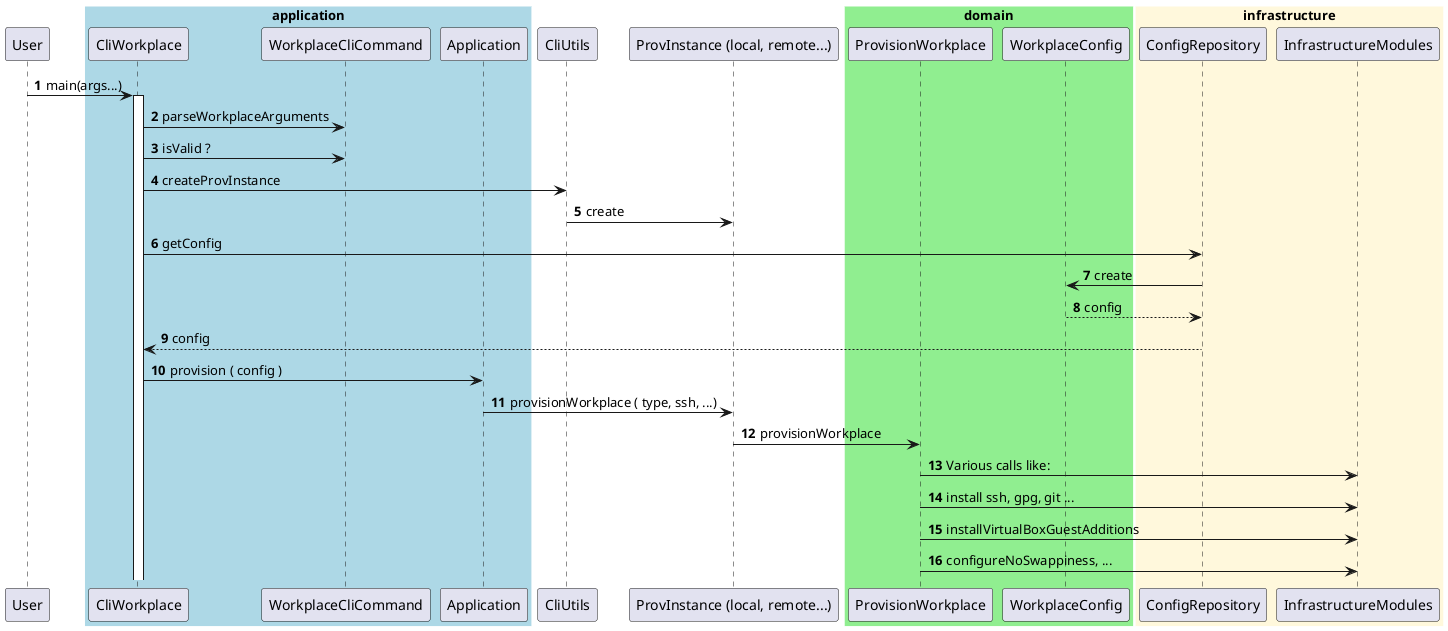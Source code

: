 @startuml

autonumber

skinparam sequenceBox {
     borderColor White
}

participant User

box "application" #LightBlue

participant CliWorkplace
participant WorkplaceCliCommand
participant Application

end box

box  #White

participant CliUtils
participant "ProvInstance (local, remote...)" as ProvInstance

end box

box "domain" #LightGreen

participant ProvisionWorkplace
participant WorkplaceConfig

end box

box "infrastructure" #CornSilk

participant ConfigRepository
participant InfrastructureModules

end box


User -> CliWorkplace ++ : main(args...)

CliWorkplace -> WorkplaceCliCommand : parseWorkplaceArguments

CliWorkplace -> WorkplaceCliCommand : isValid ?

CliWorkplace -> CliUtils : createProvInstance
ProvInstance <- CliUtils : create

CliWorkplace -> ConfigRepository : getConfig
WorkplaceConfig <- ConfigRepository : create
WorkplaceConfig --> ConfigRepository : config
CliWorkplace <-- ConfigRepository : config

CliWorkplace -> Application : provision ( config )
Application -> ProvInstance : provisionWorkplace ( type, ssh, ...)
ProvInstance -> ProvisionWorkplace : provisionWorkplace

ProvisionWorkplace -> InfrastructureModules: Various calls like:
ProvisionWorkplace -> InfrastructureModules: install ssh, gpg, git ...
ProvisionWorkplace -> InfrastructureModules: installVirtualBoxGuestAdditions
ProvisionWorkplace -> InfrastructureModules: configureNoSwappiness, ...

@enduml
